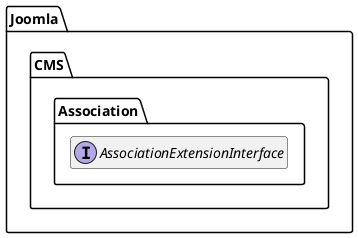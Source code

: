 @startuml
set namespaceSeparator \\
hide members
hide << alias >> circle

interface Joomla\\CMS\\Association\\AssociationExtensionInterface
@enduml
